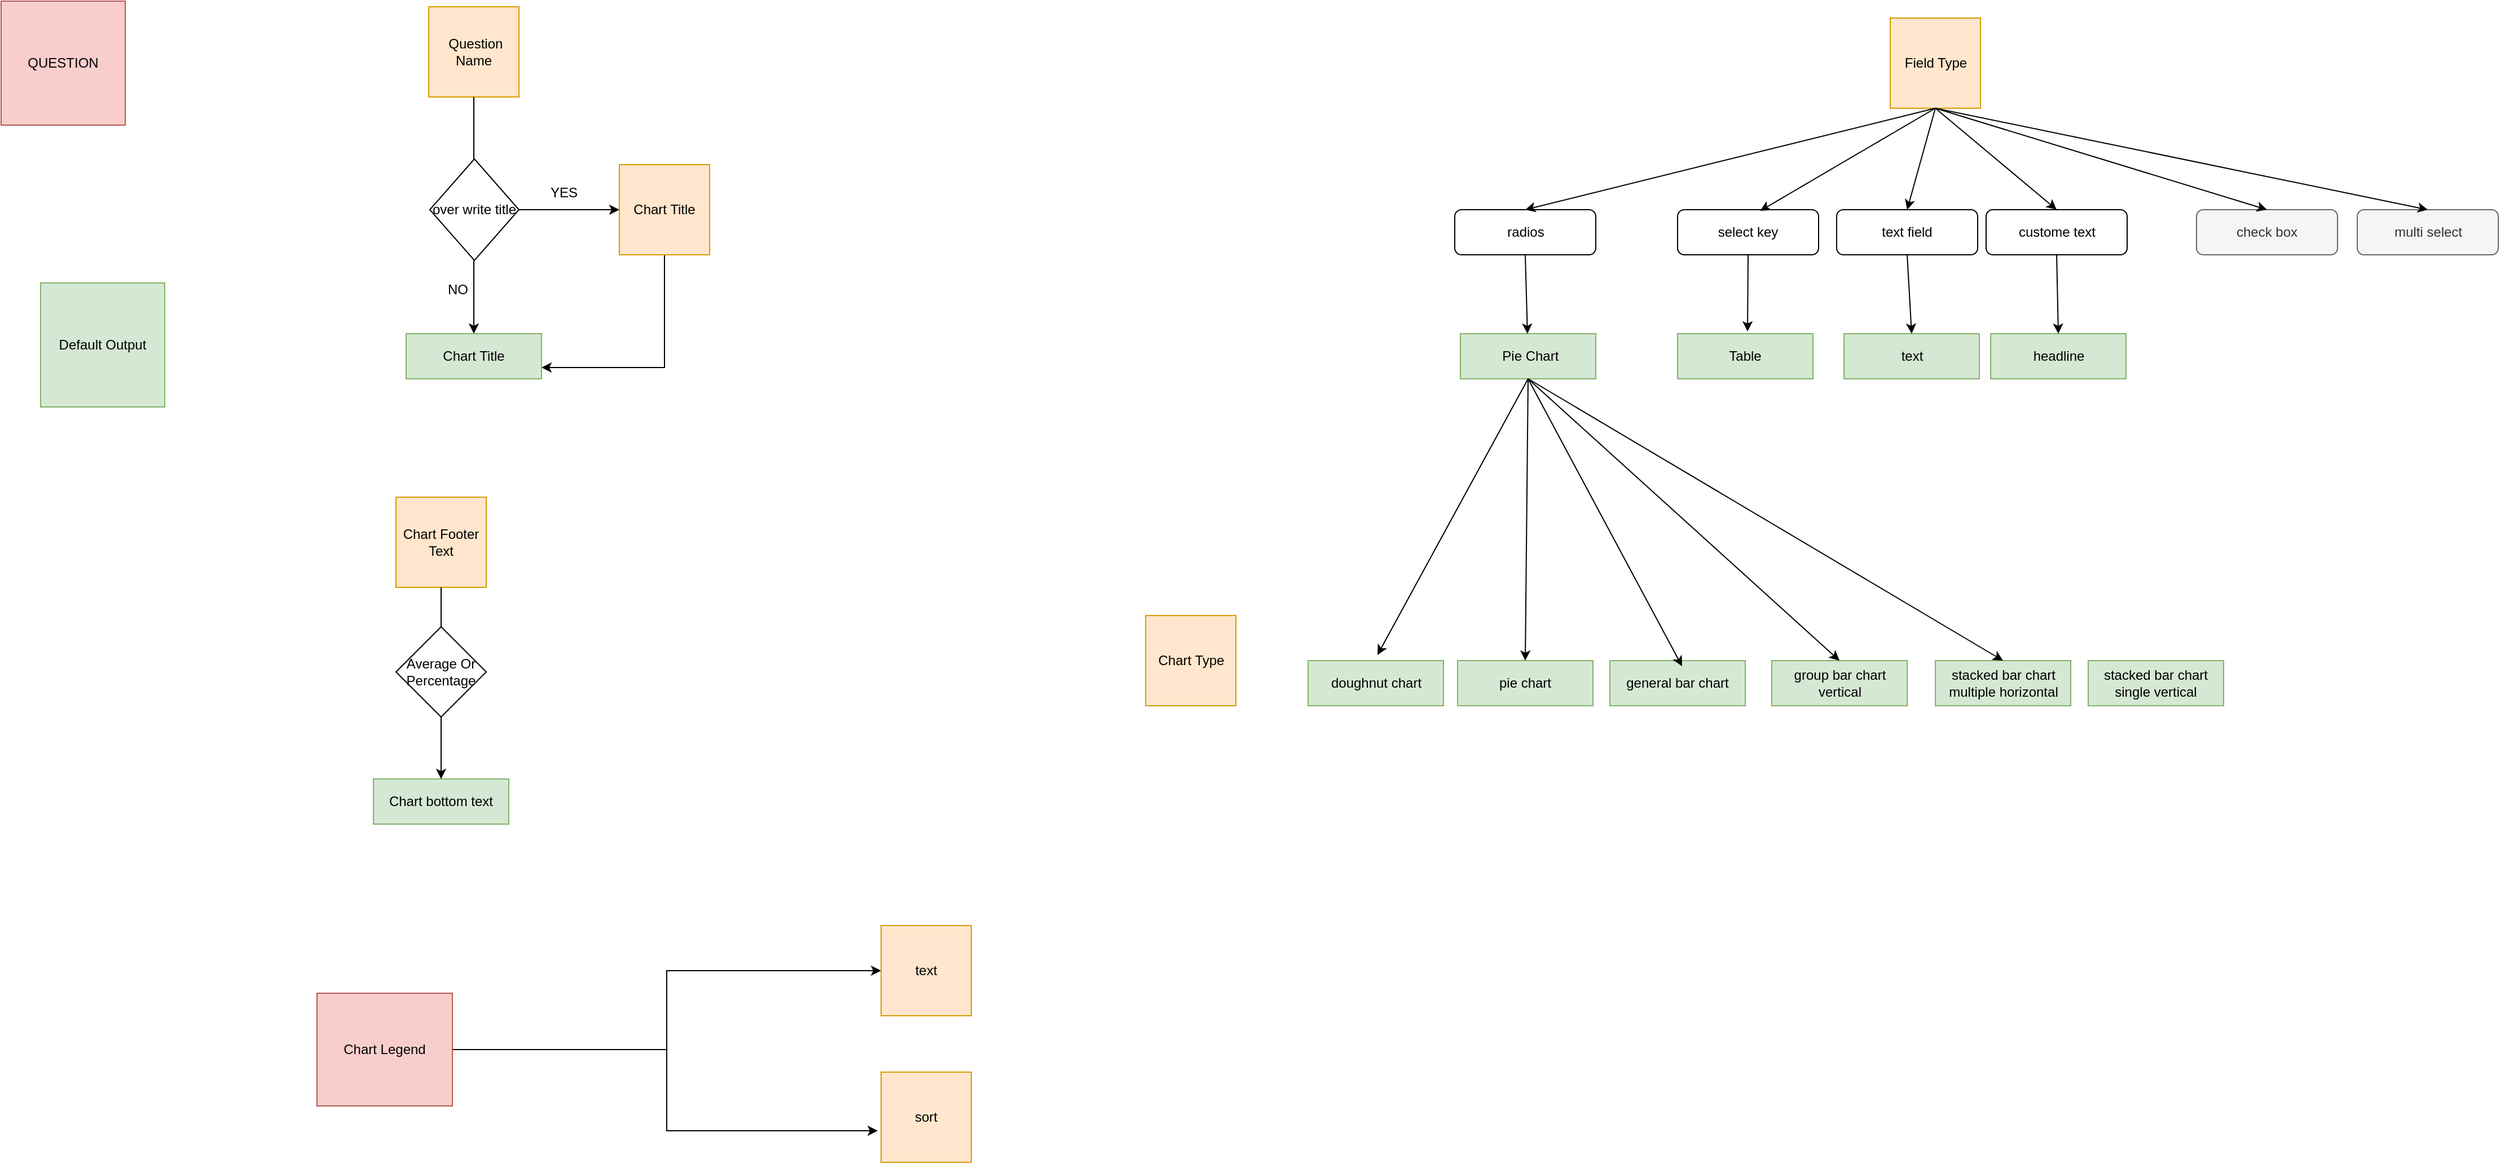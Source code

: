 <mxfile version="10.8.7" type="github"><diagram id="tbp4bLkscVZg_tCMIoKK" name="Page-1"><mxGraphModel dx="1398" dy="805" grid="1" gridSize="10" guides="1" tooltips="1" connect="1" arrows="1" fold="1" page="1" pageScale="1" pageWidth="850" pageHeight="1100" math="0" shadow="0"><root><mxCell id="0"/><mxCell id="1" parent="0"/><mxCell id="xvo_Hqu4XWojBIJdcARJ-1" value="QUESTION" style="whiteSpace=wrap;html=1;aspect=fixed;fillColor=#f8cecc;strokeColor=#b85450;" parent="1" vertex="1"><mxGeometry x="20" y="20" width="110" height="110" as="geometry"/></mxCell><mxCell id="xvo_Hqu4XWojBIJdcARJ-8" value="Default Output" style="whiteSpace=wrap;html=1;aspect=fixed;fillColor=#d5e8d4;strokeColor=#82b366;" parent="1" vertex="1"><mxGeometry x="55" y="270" width="110" height="110" as="geometry"/></mxCell><mxCell id="xvo_Hqu4XWojBIJdcARJ-10" value="multi select" style="rounded=1;whiteSpace=wrap;html=1;fillColor=#f5f5f5;strokeColor=#666666;fontColor=#333333;" parent="1" vertex="1"><mxGeometry x="2108.5" y="205" width="125" height="40" as="geometry"/></mxCell><mxCell id="xvo_Hqu4XWojBIJdcARJ-11" value="" style="endArrow=classic;html=1;exitX=0.5;exitY=1;exitDx=0;exitDy=0;entryX=0.5;entryY=0;entryDx=0;entryDy=0;" parent="1" source="xvo_Hqu4XWojBIJdcARJ-13" target="xvo_Hqu4XWojBIJdcARJ-15" edge="1"><mxGeometry width="50" height="50" relative="1" as="geometry"><mxPoint x="1389.5" y="175" as="sourcePoint"/><mxPoint x="2021.357" y="204.571" as="targetPoint"/></mxGeometry></mxCell><mxCell id="xvo_Hqu4XWojBIJdcARJ-13" value="Field Type" style="whiteSpace=wrap;html=1;aspect=fixed;fillColor=#ffe6cc;strokeColor=#d79b00;" parent="1" vertex="1"><mxGeometry x="1694.5" y="35" width="80" height="80" as="geometry"/></mxCell><mxCell id="xvo_Hqu4XWojBIJdcARJ-14" value="select key" style="rounded=1;whiteSpace=wrap;html=1;" parent="1" vertex="1"><mxGeometry x="1506" y="205" width="125" height="40" as="geometry"/></mxCell><mxCell id="xvo_Hqu4XWojBIJdcARJ-15" value="&lt;span&gt;text field&lt;/span&gt;" style="rounded=1;whiteSpace=wrap;html=1;" parent="1" vertex="1"><mxGeometry x="1647" y="205" width="125" height="40" as="geometry"/></mxCell><mxCell id="xvo_Hqu4XWojBIJdcARJ-16" value="&lt;span&gt;custome text&lt;/span&gt;" style="rounded=1;whiteSpace=wrap;html=1;" parent="1" vertex="1"><mxGeometry x="1779.5" y="205" width="125" height="40" as="geometry"/></mxCell><mxCell id="xvo_Hqu4XWojBIJdcARJ-17" value="radios" style="rounded=1;whiteSpace=wrap;html=1;" parent="1" vertex="1"><mxGeometry x="1308.5" y="205" width="125" height="40" as="geometry"/></mxCell><mxCell id="xvo_Hqu4XWojBIJdcARJ-18" value="check box" style="rounded=1;whiteSpace=wrap;html=1;fillColor=#f5f5f5;strokeColor=#666666;fontColor=#333333;" parent="1" vertex="1"><mxGeometry x="1966" y="205" width="125" height="40" as="geometry"/></mxCell><mxCell id="xvo_Hqu4XWojBIJdcARJ-19" value="" style="endArrow=classic;html=1;entryX=0.586;entryY=0.025;entryDx=0;entryDy=0;entryPerimeter=0;exitX=0.5;exitY=1;exitDx=0;exitDy=0;" parent="1" source="xvo_Hqu4XWojBIJdcARJ-13" target="xvo_Hqu4XWojBIJdcARJ-14" edge="1"><mxGeometry width="50" height="50" relative="1" as="geometry"><mxPoint x="1494.5" y="115" as="sourcePoint"/><mxPoint x="1164.5" y="405" as="targetPoint"/></mxGeometry></mxCell><mxCell id="xvo_Hqu4XWojBIJdcARJ-20" value="" style="endArrow=classic;html=1;exitX=0.5;exitY=1;exitDx=0;exitDy=0;entryX=0.5;entryY=0;entryDx=0;entryDy=0;" parent="1" source="xvo_Hqu4XWojBIJdcARJ-13" target="xvo_Hqu4XWojBIJdcARJ-18" edge="1"><mxGeometry width="50" height="50" relative="1" as="geometry"><mxPoint x="1114.5" y="455" as="sourcePoint"/><mxPoint x="1164.5" y="405" as="targetPoint"/></mxGeometry></mxCell><mxCell id="xvo_Hqu4XWojBIJdcARJ-21" value="" style="endArrow=classic;html=1;exitX=0.5;exitY=1;exitDx=0;exitDy=0;entryX=0.5;entryY=0;entryDx=0;entryDy=0;" parent="1" source="xvo_Hqu4XWojBIJdcARJ-13" target="xvo_Hqu4XWojBIJdcARJ-17" edge="1"><mxGeometry width="50" height="50" relative="1" as="geometry"><mxPoint x="1539.214" y="124.571" as="sourcePoint"/><mxPoint x="1556.357" y="214.571" as="targetPoint"/></mxGeometry></mxCell><mxCell id="xvo_Hqu4XWojBIJdcARJ-22" value="" style="endArrow=classic;html=1;exitX=0.5;exitY=1;exitDx=0;exitDy=0;entryX=0.5;entryY=0;entryDx=0;entryDy=0;" parent="1" source="xvo_Hqu4XWojBIJdcARJ-13" target="xvo_Hqu4XWojBIJdcARJ-16" edge="1"><mxGeometry width="50" height="50" relative="1" as="geometry"><mxPoint x="1539.214" y="124.571" as="sourcePoint"/><mxPoint x="1696.357" y="214.571" as="targetPoint"/></mxGeometry></mxCell><mxCell id="xvo_Hqu4XWojBIJdcARJ-23" value="" style="endArrow=classic;html=1;exitX=0.5;exitY=1;exitDx=0;exitDy=0;entryX=0.5;entryY=0;entryDx=0;entryDy=0;" parent="1" source="xvo_Hqu4XWojBIJdcARJ-13" target="xvo_Hqu4XWojBIJdcARJ-10" edge="1"><mxGeometry width="50" height="50" relative="1" as="geometry"><mxPoint x="1539.214" y="124.571" as="sourcePoint"/><mxPoint x="2031.357" y="214.571" as="targetPoint"/></mxGeometry></mxCell><mxCell id="xvo_Hqu4XWojBIJdcARJ-24" value="Table" style="rounded=0;whiteSpace=wrap;html=1;fillColor=#d5e8d4;strokeColor=#82b366;" parent="1" vertex="1"><mxGeometry x="1506" y="315" width="120" height="40" as="geometry"/></mxCell><mxCell id="xvo_Hqu4XWojBIJdcARJ-25" value="" style="endArrow=classic;html=1;exitX=0.5;exitY=1;exitDx=0;exitDy=0;" parent="1" source="xvo_Hqu4XWojBIJdcARJ-14" edge="1"><mxGeometry width="50" height="50" relative="1" as="geometry"><mxPoint x="1276" y="455" as="sourcePoint"/><mxPoint x="1568" y="313" as="targetPoint"/></mxGeometry></mxCell><mxCell id="xvo_Hqu4XWojBIJdcARJ-30" value="&amp;nbsp;Pie Chart" style="rounded=0;whiteSpace=wrap;html=1;fillColor=#d5e8d4;strokeColor=#82b366;" parent="1" vertex="1"><mxGeometry x="1313.5" y="315" width="120" height="40" as="geometry"/></mxCell><mxCell id="xvo_Hqu4XWojBIJdcARJ-31" value="headline" style="rounded=0;whiteSpace=wrap;html=1;fillColor=#d5e8d4;strokeColor=#82b366;" parent="1" vertex="1"><mxGeometry x="1783.5" y="315" width="120" height="40" as="geometry"/></mxCell><mxCell id="xvo_Hqu4XWojBIJdcARJ-32" value="" style="endArrow=classic;html=1;exitX=0.5;exitY=1;exitDx=0;exitDy=0;" parent="1" source="xvo_Hqu4XWojBIJdcARJ-17" target="xvo_Hqu4XWojBIJdcARJ-30" edge="1"><mxGeometry width="50" height="50" relative="1" as="geometry"><mxPoint x="798.5" y="455" as="sourcePoint"/><mxPoint x="848.5" y="405" as="targetPoint"/></mxGeometry></mxCell><mxCell id="xvo_Hqu4XWojBIJdcARJ-33" value="" style="endArrow=classic;html=1;exitX=0.5;exitY=1;exitDx=0;exitDy=0;entryX=0.5;entryY=0;entryDx=0;entryDy=0;" parent="1" source="xvo_Hqu4XWojBIJdcARJ-16" target="xvo_Hqu4XWojBIJdcARJ-31" edge="1"><mxGeometry width="50" height="50" relative="1" as="geometry"><mxPoint x="1129.5" y="455" as="sourcePoint"/><mxPoint x="1179.5" y="405" as="targetPoint"/></mxGeometry></mxCell><mxCell id="xvo_Hqu4XWojBIJdcARJ-34" value="text" style="rounded=0;whiteSpace=wrap;html=1;fillColor=#d5e8d4;strokeColor=#82b366;" parent="1" vertex="1"><mxGeometry x="1653.5" y="315" width="120" height="40" as="geometry"/></mxCell><mxCell id="xvo_Hqu4XWojBIJdcARJ-36" value="" style="endArrow=classic;html=1;exitX=0.5;exitY=1;exitDx=0;exitDy=0;entryX=0.5;entryY=0;entryDx=0;entryDy=0;" parent="1" source="xvo_Hqu4XWojBIJdcARJ-15" target="xvo_Hqu4XWojBIJdcARJ-34" edge="1"><mxGeometry width="50" height="50" relative="1" as="geometry"><mxPoint x="1277" y="455" as="sourcePoint"/><mxPoint x="2142" y="315" as="targetPoint"/></mxGeometry></mxCell><mxCell id="xvo_Hqu4XWojBIJdcARJ-37" value="Chart Type" style="whiteSpace=wrap;html=1;aspect=fixed;fillColor=#ffe6cc;strokeColor=#d79b00;" parent="1" vertex="1"><mxGeometry x="1034.5" y="565" width="80" height="80" as="geometry"/></mxCell><mxCell id="xvo_Hqu4XWojBIJdcARJ-47" value="&lt;span&gt;doughnut chart&lt;/span&gt;" style="rounded=0;whiteSpace=wrap;html=1;fillColor=#d5e8d4;strokeColor=#82b366;" parent="1" vertex="1"><mxGeometry x="1178.5" y="605" width="120" height="40" as="geometry"/></mxCell><mxCell id="xvo_Hqu4XWojBIJdcARJ-48" value="&lt;span&gt;pie chart&lt;/span&gt;" style="rounded=0;whiteSpace=wrap;html=1;fillColor=#d5e8d4;strokeColor=#82b366;" parent="1" vertex="1"><mxGeometry x="1311" y="605" width="120" height="40" as="geometry"/></mxCell><mxCell id="xvo_Hqu4XWojBIJdcARJ-49" value="&lt;span&gt;general bar chart&lt;/span&gt;" style="rounded=0;whiteSpace=wrap;html=1;fillColor=#d5e8d4;strokeColor=#82b366;" parent="1" vertex="1"><mxGeometry x="1446" y="605" width="120" height="40" as="geometry"/></mxCell><mxCell id="xvo_Hqu4XWojBIJdcARJ-54" value="&lt;span&gt;group bar chart vertical&lt;/span&gt;&lt;br&gt;" style="rounded=0;whiteSpace=wrap;html=1;fillColor=#d5e8d4;strokeColor=#82b366;" parent="1" vertex="1"><mxGeometry x="1589.5" y="605" width="120" height="40" as="geometry"/></mxCell><mxCell id="xvo_Hqu4XWojBIJdcARJ-55" value="&lt;span&gt;stacked bar chart multiple horizontal&lt;/span&gt;&lt;br&gt;" style="rounded=0;whiteSpace=wrap;html=1;fillColor=#d5e8d4;strokeColor=#82b366;" parent="1" vertex="1"><mxGeometry x="1734.5" y="605" width="120" height="40" as="geometry"/></mxCell><mxCell id="xvo_Hqu4XWojBIJdcARJ-56" value="&lt;span&gt;stacked bar chart single vertical&lt;/span&gt;&lt;br&gt;" style="rounded=0;whiteSpace=wrap;html=1;fillColor=#d5e8d4;strokeColor=#82b366;" parent="1" vertex="1"><mxGeometry x="1870" y="605" width="120" height="40" as="geometry"/></mxCell><mxCell id="xvo_Hqu4XWojBIJdcARJ-64" value="&amp;nbsp;Question Name" style="whiteSpace=wrap;html=1;aspect=fixed;fillColor=#ffe6cc;strokeColor=#d79b00;" parent="1" vertex="1"><mxGeometry x="399" y="25" width="80" height="80" as="geometry"/></mxCell><mxCell id="xvo_Hqu4XWojBIJdcARJ-66" value="" style="endArrow=classic;html=1;exitX=0.5;exitY=1;exitDx=0;exitDy=0;entryX=0.5;entryY=0;entryDx=0;entryDy=0;" parent="1" source="xvo_Hqu4XWojBIJdcARJ-64" target="xvo_Hqu4XWojBIJdcARJ-70" edge="1"><mxGeometry width="50" height="50" relative="1" as="geometry"><mxPoint x="-751" y="745" as="sourcePoint"/><mxPoint x="439.429" y="304.571" as="targetPoint"/></mxGeometry></mxCell><mxCell id="lOWOU65AIRjaMG1Lb1A2-12" style="edgeStyle=orthogonalEdgeStyle;rounded=0;orthogonalLoop=1;jettySize=auto;html=1;entryX=1;entryY=0.75;entryDx=0;entryDy=0;exitX=0.5;exitY=1;exitDx=0;exitDy=0;" parent="1" source="xvo_Hqu4XWojBIJdcARJ-67" target="xvo_Hqu4XWojBIJdcARJ-70" edge="1"><mxGeometry relative="1" as="geometry"/></mxCell><mxCell id="xvo_Hqu4XWojBIJdcARJ-67" value="&lt;span&gt;Chart Title&lt;/span&gt;" style="whiteSpace=wrap;html=1;aspect=fixed;fillColor=#ffe6cc;strokeColor=#d79b00;" parent="1" vertex="1"><mxGeometry x="568" y="165" width="80" height="80" as="geometry"/></mxCell><mxCell id="xvo_Hqu4XWojBIJdcARJ-70" value="&lt;span&gt;Chart Title&lt;/span&gt;" style="rounded=0;whiteSpace=wrap;html=1;fillColor=#d5e8d4;strokeColor=#82b366;" parent="1" vertex="1"><mxGeometry x="379" y="315" width="120" height="40" as="geometry"/></mxCell><mxCell id="xvo_Hqu4XWojBIJdcARJ-74" value="&lt;span&gt;Chart Footer Text&lt;/span&gt;" style="whiteSpace=wrap;html=1;aspect=fixed;fillColor=#ffe6cc;strokeColor=#d79b00;" parent="1" vertex="1"><mxGeometry x="370" y="460" width="80" height="80" as="geometry"/></mxCell><mxCell id="xvo_Hqu4XWojBIJdcARJ-75" value="&lt;span&gt;Chart bottom text&lt;/span&gt;" style="rounded=0;whiteSpace=wrap;html=1;fillColor=#d5e8d4;strokeColor=#82b366;" parent="1" vertex="1"><mxGeometry x="350" y="710" width="120" height="40" as="geometry"/></mxCell><mxCell id="xvo_Hqu4XWojBIJdcARJ-76" value="" style="endArrow=classic;html=1;exitX=0.5;exitY=1;exitDx=0;exitDy=0;entryX=0.5;entryY=0;entryDx=0;entryDy=0;" parent="1" source="xvo_Hqu4XWojBIJdcARJ-74" target="xvo_Hqu4XWojBIJdcARJ-75" edge="1"><mxGeometry width="50" height="50" relative="1" as="geometry"><mxPoint x="600.429" y="124.571" as="sourcePoint"/><mxPoint x="600.429" y="334.571" as="targetPoint"/></mxGeometry></mxCell><mxCell id="lOWOU65AIRjaMG1Lb1A2-36" style="edgeStyle=orthogonalEdgeStyle;rounded=0;orthogonalLoop=1;jettySize=auto;html=1;entryX=0;entryY=0.5;entryDx=0;entryDy=0;" parent="1" source="xvo_Hqu4XWojBIJdcARJ-78" target="lOWOU65AIRjaMG1Lb1A2-5" edge="1"><mxGeometry relative="1" as="geometry"/></mxCell><mxCell id="lOWOU65AIRjaMG1Lb1A2-37" style="edgeStyle=orthogonalEdgeStyle;rounded=0;orthogonalLoop=1;jettySize=auto;html=1;entryX=-0.037;entryY=0.65;entryDx=0;entryDy=0;entryPerimeter=0;" parent="1" source="xvo_Hqu4XWojBIJdcARJ-78" target="lOWOU65AIRjaMG1Lb1A2-3" edge="1"><mxGeometry relative="1" as="geometry"/></mxCell><mxCell id="xvo_Hqu4XWojBIJdcARJ-78" value="&lt;span&gt;Chart Legend&lt;/span&gt;" style="rounded=0;whiteSpace=wrap;html=1;fillColor=#f8cecc;strokeColor=#b85450;" parent="1" vertex="1"><mxGeometry x="300" y="900" width="120" height="100" as="geometry"/></mxCell><mxCell id="lOWOU65AIRjaMG1Lb1A2-3" value="sort" style="whiteSpace=wrap;html=1;aspect=fixed;fillColor=#ffe6cc;strokeColor=#d79b00;" parent="1" vertex="1"><mxGeometry x="800" y="970" width="80" height="80" as="geometry"/></mxCell><mxCell id="lOWOU65AIRjaMG1Lb1A2-5" value="text" style="whiteSpace=wrap;html=1;aspect=fixed;fillColor=#ffe6cc;strokeColor=#d79b00;" parent="1" vertex="1"><mxGeometry x="800" y="840" width="80" height="80" as="geometry"/></mxCell><mxCell id="lOWOU65AIRjaMG1Lb1A2-11" style="edgeStyle=orthogonalEdgeStyle;rounded=0;orthogonalLoop=1;jettySize=auto;html=1;exitX=1;exitY=0.5;exitDx=0;exitDy=0;" parent="1" source="lOWOU65AIRjaMG1Lb1A2-9" target="xvo_Hqu4XWojBIJdcARJ-67" edge="1"><mxGeometry relative="1" as="geometry"/></mxCell><mxCell id="lOWOU65AIRjaMG1Lb1A2-9" value="over write title" style="rhombus;whiteSpace=wrap;html=1;" parent="1" vertex="1"><mxGeometry x="400" y="160" width="79" height="90" as="geometry"/></mxCell><mxCell id="lOWOU65AIRjaMG1Lb1A2-29" value="" style="endArrow=classic;html=1;exitX=0.5;exitY=1;exitDx=0;exitDy=0;" parent="1" source="xvo_Hqu4XWojBIJdcARJ-30" edge="1"><mxGeometry width="50" height="50" relative="1" as="geometry"><mxPoint x="1295" y="355" as="sourcePoint"/><mxPoint x="1510" y="610" as="targetPoint"/></mxGeometry></mxCell><mxCell id="lOWOU65AIRjaMG1Lb1A2-30" value="" style="endArrow=classic;html=1;exitX=0.5;exitY=1;exitDx=0;exitDy=0;" parent="1" source="xvo_Hqu4XWojBIJdcARJ-30" edge="1"><mxGeometry width="50" height="50" relative="1" as="geometry"><mxPoint x="1433" y="355" as="sourcePoint"/><mxPoint x="1240" y="600" as="targetPoint"/></mxGeometry></mxCell><mxCell id="lOWOU65AIRjaMG1Lb1A2-31" value="" style="endArrow=classic;html=1;exitX=0.5;exitY=1;exitDx=0;exitDy=0;entryX=0.5;entryY=0;entryDx=0;entryDy=0;" parent="1" source="xvo_Hqu4XWojBIJdcARJ-30" target="xvo_Hqu4XWojBIJdcARJ-48" edge="1"><mxGeometry width="50" height="50" relative="1" as="geometry"><mxPoint x="1433" y="355" as="sourcePoint"/><mxPoint x="1250" y="610" as="targetPoint"/></mxGeometry></mxCell><mxCell id="lOWOU65AIRjaMG1Lb1A2-32" value="YES" style="text;html=1;strokeColor=none;fillColor=none;align=center;verticalAlign=middle;whiteSpace=wrap;rounded=0;" parent="1" vertex="1"><mxGeometry x="499" y="155" width="40" height="70" as="geometry"/></mxCell><mxCell id="lOWOU65AIRjaMG1Lb1A2-33" value="NO" style="text;html=1;strokeColor=none;fillColor=none;align=center;verticalAlign=middle;whiteSpace=wrap;rounded=0;" parent="1" vertex="1"><mxGeometry x="405" y="241" width="40" height="70" as="geometry"/></mxCell><mxCell id="lOWOU65AIRjaMG1Lb1A2-35" value="Average Or Percentage" style="rhombus;whiteSpace=wrap;html=1;" parent="1" vertex="1"><mxGeometry x="370" y="575" width="80" height="80" as="geometry"/></mxCell><mxCell id="Q-KVqoFFz8VUcRu7KmTo-1" value="" style="endArrow=classic;html=1;entryX=0.5;entryY=0;entryDx=0;entryDy=0;exitX=0.5;exitY=1;exitDx=0;exitDy=0;" parent="1" source="xvo_Hqu4XWojBIJdcARJ-30" target="xvo_Hqu4XWojBIJdcARJ-54" edge="1"><mxGeometry width="50" height="50" relative="1" as="geometry"><mxPoint x="1420" y="350" as="sourcePoint"/><mxPoint x="1520" y="610" as="targetPoint"/></mxGeometry></mxCell><mxCell id="Q-KVqoFFz8VUcRu7KmTo-2" value="" style="endArrow=classic;html=1;entryX=0.5;entryY=0;entryDx=0;entryDy=0;exitX=0.5;exitY=1;exitDx=0;exitDy=0;" parent="1" source="xvo_Hqu4XWojBIJdcARJ-30" target="xvo_Hqu4XWojBIJdcARJ-55" edge="1"><mxGeometry width="50" height="50" relative="1" as="geometry"><mxPoint x="1420" y="350" as="sourcePoint"/><mxPoint x="1660" y="615" as="targetPoint"/></mxGeometry></mxCell></root></mxGraphModel></diagram><diagram id="Sg0KuYX8YwRWftTciI4k" name="Page-2"><mxGraphModel dx="-782" dy="546" grid="1" gridSize="10" guides="1" tooltips="1" connect="1" arrows="1" fold="1" page="1" pageScale="1" pageWidth="850" pageHeight="1100" math="0" shadow="0"><root><mxCell id="zKT185bVbX3tiSWpnHnG-0"/><mxCell id="zKT185bVbX3tiSWpnHnG-1" parent="zKT185bVbX3tiSWpnHnG-0"/><mxCell id="BpzsgacLIYdF0M9uAmic-0" value="MEETING" style="whiteSpace=wrap;html=1;aspect=fixed;fillColor=#f8cecc;strokeColor=#b85450;direction=south;" vertex="1" parent="zKT185bVbX3tiSWpnHnG-1"><mxGeometry x="1850" y="15" width="170" height="170" as="geometry"/></mxCell><mxCell id="BpzsgacLIYdF0M9uAmic-1" value="&lt;span&gt;Evaluation Number&lt;/span&gt;" style="whiteSpace=wrap;html=1;aspect=fixed;fillColor=#ffe6cc;strokeColor=#d79b00;" vertex="1" parent="zKT185bVbX3tiSWpnHnG-1"><mxGeometry x="2430" y="20" width="80" height="80" as="geometry"/></mxCell><mxCell id="BpzsgacLIYdF0M9uAmic-2" value="&lt;span&gt;Evaluation Received&lt;/span&gt;&lt;br&gt;" style="rounded=0;whiteSpace=wrap;html=1;fillColor=#d5e8d4;strokeColor=#82b366;" vertex="1" parent="zKT185bVbX3tiSWpnHnG-1"><mxGeometry x="2410" y="300" width="120" height="40" as="geometry"/></mxCell><mxCell id="BpzsgacLIYdF0M9uAmic-3" value="" style="endArrow=classic;html=1;exitX=0.5;exitY=1;exitDx=0;exitDy=0;entryX=0.5;entryY=0;entryDx=0;entryDy=0;" edge="1" parent="zKT185bVbX3tiSWpnHnG-1"><mxGeometry width="50" height="50" relative="1" as="geometry"><mxPoint x="2469.929" y="100.071" as="sourcePoint"/><mxPoint x="2469.929" y="300.071" as="targetPoint"/></mxGeometry></mxCell><mxCell id="BpzsgacLIYdF0M9uAmic-4" value="Input" style="whiteSpace=wrap;html=1;aspect=fixed;fillColor=#ffe6cc;strokeColor=#d79b00;" vertex="1" parent="zKT185bVbX3tiSWpnHnG-1"><mxGeometry x="2045" y="20" width="80" height="80" as="geometry"/></mxCell><mxCell id="BpzsgacLIYdF0M9uAmic-5" value="Output" style="whiteSpace=wrap;html=1;aspect=fixed;fillColor=#d5e8d4;strokeColor=#82b366;" vertex="1" parent="zKT185bVbX3tiSWpnHnG-1"><mxGeometry x="2045" y="260" width="80" height="80" as="geometry"/></mxCell><mxCell id="BpzsgacLIYdF0M9uAmic-6" value="&lt;span&gt;&amp;nbsp;Program Name&lt;/span&gt;&lt;br&gt;" style="whiteSpace=wrap;html=1;aspect=fixed;fillColor=#ffe6cc;strokeColor=#d79b00;" vertex="1" parent="zKT185bVbX3tiSWpnHnG-1"><mxGeometry x="2580" y="20" width="80" height="80" as="geometry"/></mxCell><mxCell id="BpzsgacLIYdF0M9uAmic-7" value="&lt;span&gt;Evaluation Page Name&lt;/span&gt;&lt;br&gt;" style="rounded=0;whiteSpace=wrap;html=1;fillColor=#d5e8d4;strokeColor=#82b366;" vertex="1" parent="zKT185bVbX3tiSWpnHnG-1"><mxGeometry x="2560" y="300" width="120" height="40" as="geometry"/></mxCell><mxCell id="BpzsgacLIYdF0M9uAmic-8" value="" style="endArrow=classic;html=1;exitX=0.5;exitY=1;exitDx=0;exitDy=0;" edge="1" parent="zKT185bVbX3tiSWpnHnG-1" source="BpzsgacLIYdF0M9uAmic-6" target="BpzsgacLIYdF0M9uAmic-7"><mxGeometry width="50" height="50" relative="1" as="geometry"><mxPoint x="2479.929" y="110.071" as="sourcePoint"/><mxPoint x="2479.929" y="310.071" as="targetPoint"/></mxGeometry></mxCell><mxCell id="BpzsgacLIYdF0M9uAmic-9" value="&lt;span&gt;Signature&lt;/span&gt;&lt;br&gt;" style="whiteSpace=wrap;html=1;aspect=fixed;fillColor=#ffe6cc;strokeColor=#d79b00;" vertex="1" parent="zKT185bVbX3tiSWpnHnG-1"><mxGeometry x="2750" y="20" width="80" height="80" as="geometry"/></mxCell><mxCell id="BpzsgacLIYdF0M9uAmic-10" value="&lt;span&gt;Participants&lt;/span&gt;&lt;br&gt;" style="rounded=0;whiteSpace=wrap;html=1;fillColor=#d5e8d4;strokeColor=#82b366;" vertex="1" parent="zKT185bVbX3tiSWpnHnG-1"><mxGeometry x="2730" y="300" width="120" height="40" as="geometry"/></mxCell><mxCell id="BpzsgacLIYdF0M9uAmic-11" value="" style="endArrow=classic;html=1;exitX=0.5;exitY=1;exitDx=0;exitDy=0;" edge="1" parent="zKT185bVbX3tiSWpnHnG-1"><mxGeometry width="50" height="50" relative="1" as="geometry"><mxPoint x="2789" y="100" as="sourcePoint"/><mxPoint x="2789" y="300" as="targetPoint"/></mxGeometry></mxCell><mxCell id="BpzsgacLIYdF0M9uAmic-12" value="&lt;span&gt;Venue Name&lt;/span&gt;&lt;br&gt;" style="whiteSpace=wrap;html=1;aspect=fixed;fillColor=#ffe6cc;strokeColor=#d79b00;" vertex="1" parent="zKT185bVbX3tiSWpnHnG-1"><mxGeometry x="2920" y="20" width="80" height="80" as="geometry"/></mxCell><mxCell id="BpzsgacLIYdF0M9uAmic-13" value="&lt;span&gt;Venue&lt;/span&gt;&lt;br&gt;" style="rounded=0;whiteSpace=wrap;html=1;fillColor=#d5e8d4;strokeColor=#82b366;" vertex="1" parent="zKT185bVbX3tiSWpnHnG-1"><mxGeometry x="2900" y="300" width="120" height="40" as="geometry"/></mxCell><mxCell id="BpzsgacLIYdF0M9uAmic-14" value="" style="endArrow=classic;html=1;exitX=0.5;exitY=1;exitDx=0;exitDy=0;" edge="1" parent="zKT185bVbX3tiSWpnHnG-1"><mxGeometry width="50" height="50" relative="1" as="geometry"><mxPoint x="2959" y="100" as="sourcePoint"/><mxPoint x="2959" y="300" as="targetPoint"/></mxGeometry></mxCell><mxCell id="BpzsgacLIYdF0M9uAmic-15" value="&lt;span&gt;City&lt;/span&gt;&lt;br&gt;" style="whiteSpace=wrap;html=1;aspect=fixed;fillColor=#ffe6cc;strokeColor=#d79b00;" vertex="1" parent="zKT185bVbX3tiSWpnHnG-1"><mxGeometry x="3070" y="20" width="80" height="80" as="geometry"/></mxCell><mxCell id="BpzsgacLIYdF0M9uAmic-16" value="&lt;span&gt;Evaluation&amp;nbsp;&lt;/span&gt;City&lt;br&gt;" style="rounded=0;whiteSpace=wrap;html=1;fillColor=#d5e8d4;strokeColor=#82b366;" vertex="1" parent="zKT185bVbX3tiSWpnHnG-1"><mxGeometry x="3050" y="300" width="120" height="40" as="geometry"/></mxCell><mxCell id="BpzsgacLIYdF0M9uAmic-17" value="" style="endArrow=classic;html=1;exitX=0.5;exitY=1;exitDx=0;exitDy=0;" edge="1" parent="zKT185bVbX3tiSWpnHnG-1"><mxGeometry width="50" height="50" relative="1" as="geometry"><mxPoint x="3109" y="100" as="sourcePoint"/><mxPoint x="3109" y="300" as="targetPoint"/></mxGeometry></mxCell><mxCell id="BpzsgacLIYdF0M9uAmic-18" value="&lt;span&gt;Country&lt;/span&gt;&lt;br&gt;" style="whiteSpace=wrap;html=1;aspect=fixed;fillColor=#ffe6cc;strokeColor=#d79b00;" vertex="1" parent="zKT185bVbX3tiSWpnHnG-1"><mxGeometry x="3219" y="20" width="80" height="80" as="geometry"/></mxCell><mxCell id="BpzsgacLIYdF0M9uAmic-19" value="&lt;span&gt;Country&lt;/span&gt;&lt;br&gt;" style="rounded=0;whiteSpace=wrap;html=1;fillColor=#d5e8d4;strokeColor=#82b366;" vertex="1" parent="zKT185bVbX3tiSWpnHnG-1"><mxGeometry x="3199" y="300" width="120" height="40" as="geometry"/></mxCell><mxCell id="BpzsgacLIYdF0M9uAmic-20" value="" style="endArrow=classic;html=1;exitX=0.5;exitY=1;exitDx=0;exitDy=0;" edge="1" parent="zKT185bVbX3tiSWpnHnG-1"><mxGeometry width="50" height="50" relative="1" as="geometry"><mxPoint x="3258" y="100" as="sourcePoint"/><mxPoint x="3258" y="300" as="targetPoint"/></mxGeometry></mxCell><mxCell id="BpzsgacLIYdF0M9uAmic-21" value="&lt;span&gt;Speaker&lt;/span&gt;&lt;br&gt;" style="whiteSpace=wrap;html=1;aspect=fixed;fillColor=#ffe6cc;strokeColor=#d79b00;" vertex="1" parent="zKT185bVbX3tiSWpnHnG-1"><mxGeometry x="3360" y="20" width="80" height="80" as="geometry"/></mxCell><mxCell id="BpzsgacLIYdF0M9uAmic-22" value="&lt;span&gt;speaker&lt;/span&gt;&lt;br&gt;" style="rounded=0;whiteSpace=wrap;html=1;fillColor=#d5e8d4;strokeColor=#82b366;" vertex="1" parent="zKT185bVbX3tiSWpnHnG-1"><mxGeometry x="3340" y="300" width="120" height="40" as="geometry"/></mxCell><mxCell id="BpzsgacLIYdF0M9uAmic-23" value="" style="endArrow=classic;html=1;exitX=0.5;exitY=1;exitDx=0;exitDy=0;" edge="1" parent="zKT185bVbX3tiSWpnHnG-1"><mxGeometry width="50" height="50" relative="1" as="geometry"><mxPoint x="3399" y="100" as="sourcePoint"/><mxPoint x="3399" y="300" as="targetPoint"/></mxGeometry></mxCell><mxCell id="WlHRdsx1yQV9w1E-veJb-0" value="&lt;span&gt;Questions&lt;/span&gt;" style="whiteSpace=wrap;html=1;aspect=fixed;fillColor=#ffe6cc;strokeColor=#d79b00;" vertex="1" parent="zKT185bVbX3tiSWpnHnG-1"><mxGeometry x="2260" y="20" width="80" height="80" as="geometry"/></mxCell><mxCell id="WlHRdsx1yQV9w1E-veJb-1" value="&lt;span&gt;Charts&lt;/span&gt;&lt;br&gt;" style="rounded=0;whiteSpace=wrap;html=1;fillColor=#d5e8d4;strokeColor=#82b366;" vertex="1" parent="zKT185bVbX3tiSWpnHnG-1"><mxGeometry x="2240" y="300" width="120" height="40" as="geometry"/></mxCell><mxCell id="WlHRdsx1yQV9w1E-veJb-2" value="" style="endArrow=classic;html=1;exitX=0.5;exitY=1;exitDx=0;exitDy=0;entryX=0.5;entryY=0;entryDx=0;entryDy=0;" edge="1" parent="zKT185bVbX3tiSWpnHnG-1"><mxGeometry width="50" height="50" relative="1" as="geometry"><mxPoint x="2299.929" y="100.071" as="sourcePoint"/><mxPoint x="2299.929" y="300.071" as="targetPoint"/></mxGeometry></mxCell></root></mxGraphModel></diagram></mxfile>